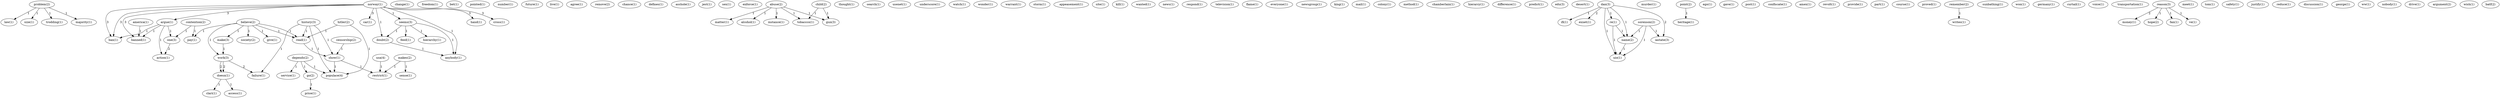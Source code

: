 digraph G {
  problem [ label="problem(2)" ];
  law [ label="law(1)" ];
  size [ label="size(1)" ];
  trodding [ label="trodding(1)" ];
  majority [ label="majority(1)" ];
  norway [ label="norway(1)" ];
  ban [ label="ban(1)" ];
  car [ label="car(1)" ];
  seems [ label="seems(3)" ];
  doubt [ label="doubt(2)" ];
  hand [ label="hand(1)" ];
  argue [ label="argue(1)" ];
  ban [ label="ban(1)" ];
  cross [ label="cross(1)" ];
  banned [ label="banned(1)" ];
  anybody [ label="anybody(1)" ];
  change [ label="change(1)" ];
  freedom [ label="freedom(1)" ];
  pay [ label="pay(1)" ];
  bet [ label="bet(1)" ];
  pointed [ label="pointed(1)" ];
  number [ label="number(1)" ];
  future [ label="future(1)" ];
  live [ label="live(1)" ];
  agree [ label="agree(1)" ];
  remove [ label="remove(2)" ];
  chance [ label="chance(1)" ];
  defines [ label="defines(1)" ];
  asshole [ label="asshole(1)" ];
  jest [ label="jest(1)" ];
  sex [ label="sex(1)" ];
  enforce [ label="enforce(1)" ];
  abuse [ label="abuse(2)" ];
  matter [ label="matter(1)" ];
  alcohol [ label="alcohol(1)" ];
  instance [ label="instance(1)" ];
  tobaccco [ label="tobaccco(1)" ];
  gun [ label="gun(3)" ];
  thought [ label="thought(1)" ];
  search [ label="search(1)" ];
  censorship [ label="censorship(2)" ];
  show [ label="show(1)" ];
  usenet [ label="usenet(1)" ];
  underscore [ label="underscore(1)" ];
  depends [ label="depends(2)" ];
  service [ label="service(1)" ];
  go [ label="go(2)" ];
  populace [ label="populace(4)" ];
  watch [ label="watch(1)" ];
  believe [ label="believe(2)" ];
  society [ label="society(2)" ];
  read [ label="read(1)" ];
  give [ label="give(1)" ];
  pay [ label="pay(1)" ];
  make [ label="make(3)" ];
  work [ label="work(3)" ];
  read [ label="read(1)" ];
  wonder [ label="wonder(1)" ];
  warrant [ label="warrant(1)" ];
  storm [ label="storm(1)" ];
  appeasement [ label="appeasement(1)" ];
  site [ label="site(1)" ];
  kill [ label="kill(1)" ];
  wanted [ label="wanted(1)" ];
  news [ label="news(1)" ];
  respond [ label="respond(1)" ];
  television [ label="television(1)" ];
  price [ label="price(1)" ];
  makes [ label="makes(2)" ];
  sense [ label="sense(1)" ];
  restrict [ label="restrict(1)" ];
  flame [ label="flame(1)" ];
  hierarchy [ label="hierarchy(1)" ];
  feed [ label="feed(1)" ];
  everyone [ label="everyone(1)" ];
  newsgroup [ label="newsgroup(1)" ];
  king [ label="king(1)" ];
  mail [ label="mail(1)" ];
  colony [ label="colony(1)" ];
  method [ label="method(1)" ];
  chamberlain [ label="chamberlain(1)" ];
  hierarcy [ label="hierarcy(1)" ];
  contention [ label="contention(2)" ];
  one [ label="one(3)" ];
  difference [ label="difference(1)" ];
  predict [ label="predict(1)" ];
  edu [ label="edu(3)" ];
  desert [ label="desert(1)" ];
  dan [ label="dan(3)" ];
  ifi [ label="ifi(1)" ];
  exnet [ label="exnet(1)" ];
  re [ label="re(1)" ];
  name [ label="name(2)" ];
  uio [ label="uio(1)" ];
  iastate [ label="iastate(3)" ];
  history [ label="history(3)" ];
  failure [ label="failure(1)" ];
  murder [ label="murder(1)" ];
  point [ label="point(2)" ];
  heritage [ label="heritage(1)" ];
  ego [ label="ego(1)" ];
  gave [ label="gave(1)" ];
  post [ label="post(1)" ];
  confiscate [ label="confiscate(1)" ];
  action [ label="action(1)" ];
  amex [ label="amex(1)" ];
  child [ label="child(2)" ];
  revolt [ label="revolt(1)" ];
  provide [ label="provide(1)" ];
  part [ label="part(1)" ];
  course [ label="course(1)" ];
  proved [ label="proved(1)" ];
  doesn [ label="doesn(1)" ];
  doesn [ label="doesn(1)" ];
  remember [ label="remember(2)" ];
  writes [ label="writes(1)" ];
  sorenson [ label="sorenson(2)" ];
  sunbathing [ label="sunbathing(1)" ];
  won [ label="won(1)" ];
  germany [ label="germany(1)" ];
  hitler [ label="hitler(2)" ];
  curtail [ label="curtail(1)" ];
  voice [ label="voice(1)" ];
  transportation [ label="transportation(1)" ];
  clari [ label="clari(1)" ];
  access [ label="access(1)" ];
  reason [ label="reason(3)" ];
  money [ label="money(1)" ];
  hope [ label="hope(2)" ];
  fan [ label="fan(1)" ];
  ve [ label="ve(1)" ];
  meet [ label="meet(1)" ];
  tom [ label="tom(1)" ];
  safety [ label="safety(1)" ];
  justify [ label="justify(1)" ];
  reduce [ label="reduce(1)" ];
  america [ label="america(1)" ];
  discussion [ label="discussion(1)" ];
  george [ label="george(1)" ];
  ww [ label="ww(1)" ];
  nobody [ label="nobody(1)" ];
  usa [ label="usa(4)" ];
  drive [ label="drive(1)" ];
  argument [ label="argument(2)" ];
  wish [ label="wish(1)" ];
  batf [ label="batf(2)" ];
  problem -> law [ label="1" ];
  problem -> size [ label="1" ];
  problem -> trodding [ label="1" ];
  problem -> majority [ label="1" ];
  norway -> ban [ label="3" ];
  norway -> car [ label="3" ];
  norway -> seems [ label="1" ];
  norway -> doubt [ label="1" ];
  norway -> hand [ label="3" ];
  norway -> argue [ label="3" ];
  norway -> ban [ label="3" ];
  norway -> cross [ label="3" ];
  norway -> banned [ label="3" ];
  norway -> anybody [ label="1" ];
  abuse -> matter [ label="1" ];
  abuse -> alcohol [ label="1" ];
  abuse -> instance [ label="1" ];
  abuse -> tobaccco [ label="1" ];
  abuse -> gun [ label="1" ];
  censorship -> show [ label="1" ];
  depends -> service [ label="1" ];
  depends -> go [ label="1" ];
  depends -> populace [ label="1" ];
  believe -> society [ label="1" ];
  believe -> read [ label="1" ];
  believe -> give [ label="1" ];
  believe -> pay [ label="1" ];
  believe -> make [ label="1" ];
  believe -> work [ label="1" ];
  believe -> read [ label="1" ];
  read -> show [ label="1" ];
  go -> price [ label="1" ];
  makes -> sense [ label="1" ];
  makes -> restrict [ label="1" ];
  seems -> doubt [ label="1" ];
  seems -> hierarchy [ label="1" ];
  seems -> feed [ label="1" ];
  seems -> anybody [ label="1" ];
  doubt -> anybody [ label="1" ];
  contention -> pay [ label="1" ];
  contention -> one [ label="1" ];
  dan -> ifi [ label="1" ];
  dan -> exnet [ label="2" ];
  dan -> re [ label="1" ];
  dan -> name [ label="1" ];
  dan -> uio [ label="1" ];
  dan -> iastate [ label="2" ];
  history -> failure [ label="1" ];
  history -> show [ label="1" ];
  history -> read [ label="1" ];
  history -> populace [ label="1" ];
  point -> heritage [ label="1" ];
  argue -> ban [ label="1" ];
  argue -> one [ label="1" ];
  argue -> banned [ label="1" ];
  argue -> action [ label="1" ];
  child -> tobaccco [ label="1" ];
  child -> gun [ label="1" ];
  re -> name [ label="1" ];
  re -> uio [ label="1" ];
  make -> work [ label="1" ];
  work -> failure [ label="2" ];
  work -> doesn [ label="2" ];
  work -> doesn [ label="2" ];
  remember -> writes [ label="1" ];
  sorenson -> name [ label="1" ];
  sorenson -> uio [ label="1" ];
  sorenson -> iastate [ label="1" ];
  name -> uio [ label="1" ];
  hitler -> read [ label="1" ];
  hitler -> populace [ label="1" ];
  show -> populace [ label="1" ];
  show -> restrict [ label="1" ];
  doesn -> clari [ label="1" ];
  doesn -> access [ label="1" ];
  reason -> money [ label="2" ];
  reason -> hope [ label="1" ];
  reason -> fan [ label="1" ];
  reason -> ve [ label="1" ];
  one -> action [ label="2" ];
  america -> banned [ label="1" ];
  usa -> restrict [ label="1" ];
}
